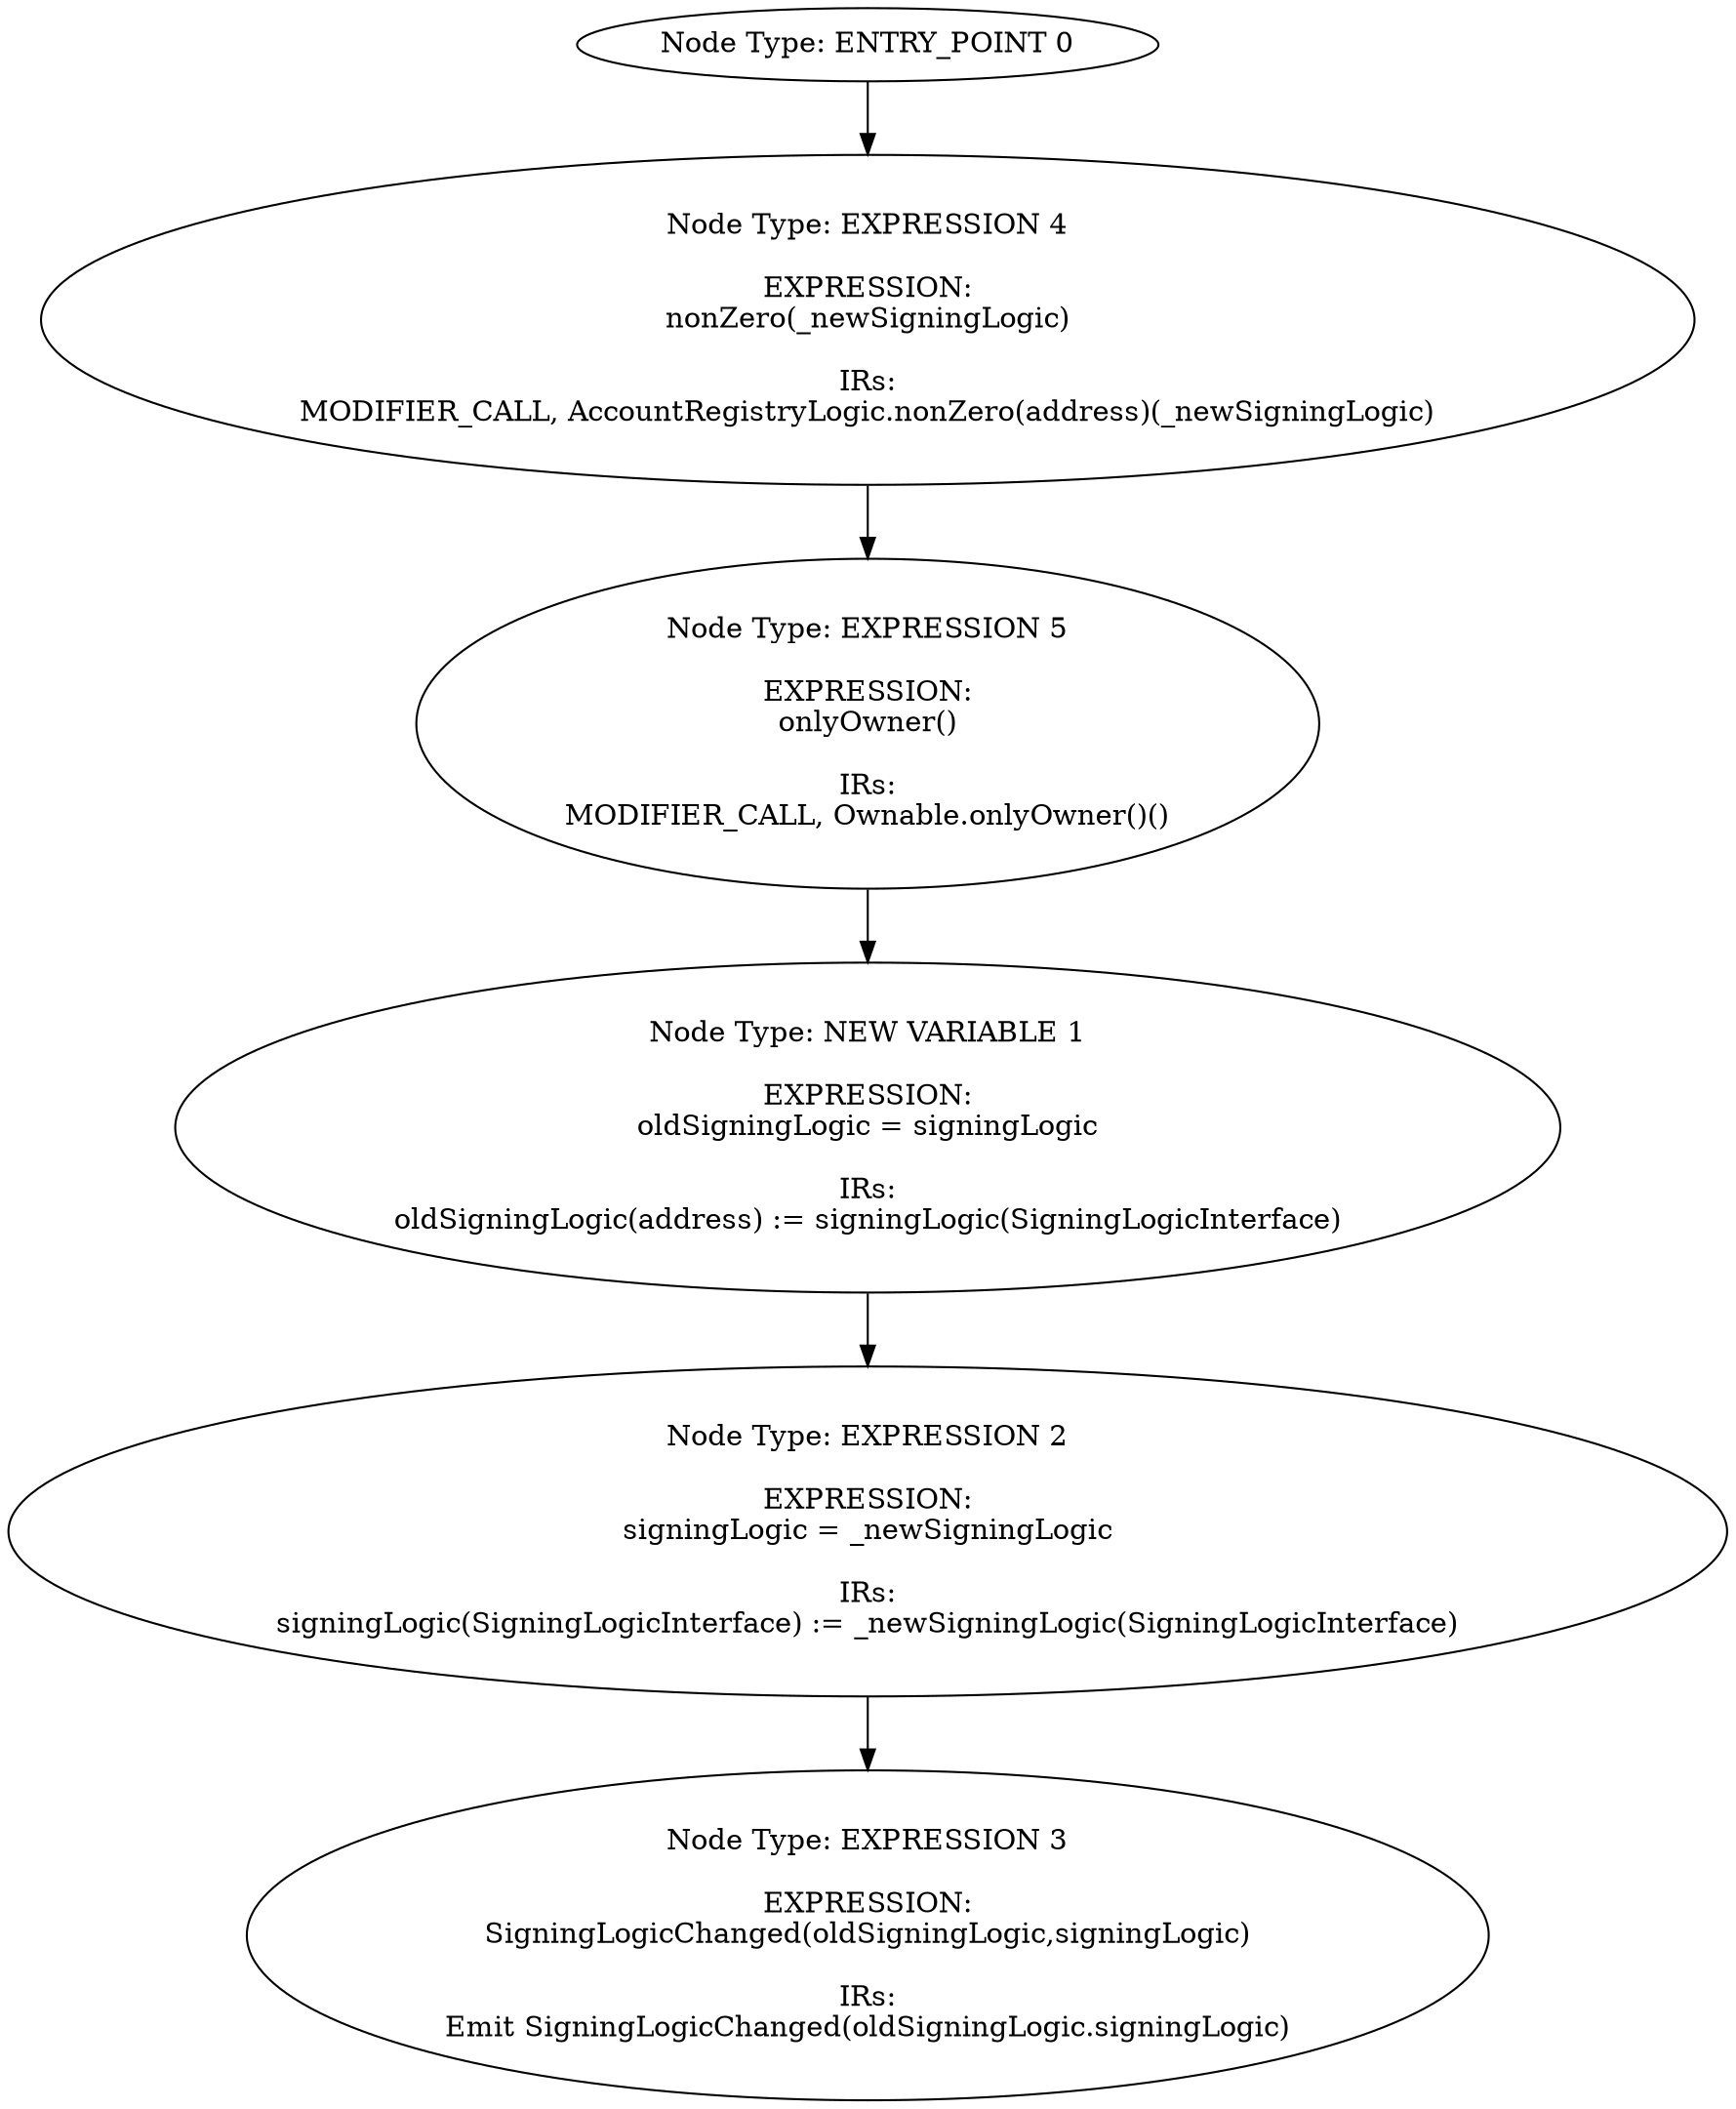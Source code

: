 digraph{
0[label="Node Type: ENTRY_POINT 0
"];
0->4;
1[label="Node Type: NEW VARIABLE 1

EXPRESSION:
oldSigningLogic = signingLogic

IRs:
oldSigningLogic(address) := signingLogic(SigningLogicInterface)"];
1->2;
2[label="Node Type: EXPRESSION 2

EXPRESSION:
signingLogic = _newSigningLogic

IRs:
signingLogic(SigningLogicInterface) := _newSigningLogic(SigningLogicInterface)"];
2->3;
3[label="Node Type: EXPRESSION 3

EXPRESSION:
SigningLogicChanged(oldSigningLogic,signingLogic)

IRs:
Emit SigningLogicChanged(oldSigningLogic.signingLogic)"];
4[label="Node Type: EXPRESSION 4

EXPRESSION:
nonZero(_newSigningLogic)

IRs:
MODIFIER_CALL, AccountRegistryLogic.nonZero(address)(_newSigningLogic)"];
4->5;
5[label="Node Type: EXPRESSION 5

EXPRESSION:
onlyOwner()

IRs:
MODIFIER_CALL, Ownable.onlyOwner()()"];
5->1;
}
